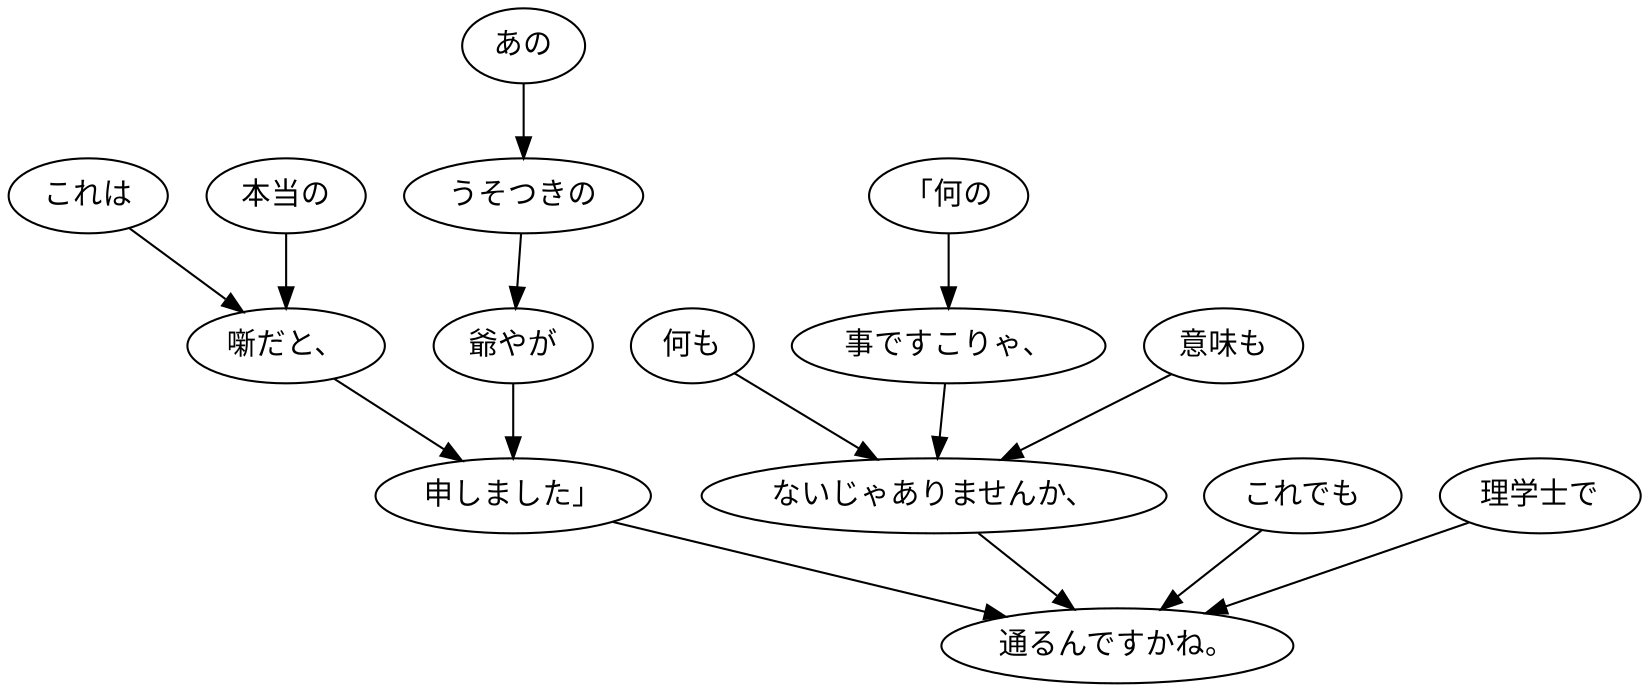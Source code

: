 digraph graph1705 {
	node0 [label="これは"];
	node1 [label="本当の"];
	node2 [label="噺だと、"];
	node3 [label="あの"];
	node4 [label="うそつきの"];
	node5 [label="爺やが"];
	node6 [label="申しました」"];
	node7 [label="「何の"];
	node8 [label="事ですこりゃ、"];
	node9 [label="意味も"];
	node10 [label="何も"];
	node11 [label="ないじゃありませんか、"];
	node12 [label="これでも"];
	node13 [label="理学士で"];
	node14 [label="通るんですかね。"];
	node0 -> node2;
	node1 -> node2;
	node2 -> node6;
	node3 -> node4;
	node4 -> node5;
	node5 -> node6;
	node6 -> node14;
	node7 -> node8;
	node8 -> node11;
	node9 -> node11;
	node10 -> node11;
	node11 -> node14;
	node12 -> node14;
	node13 -> node14;
}
